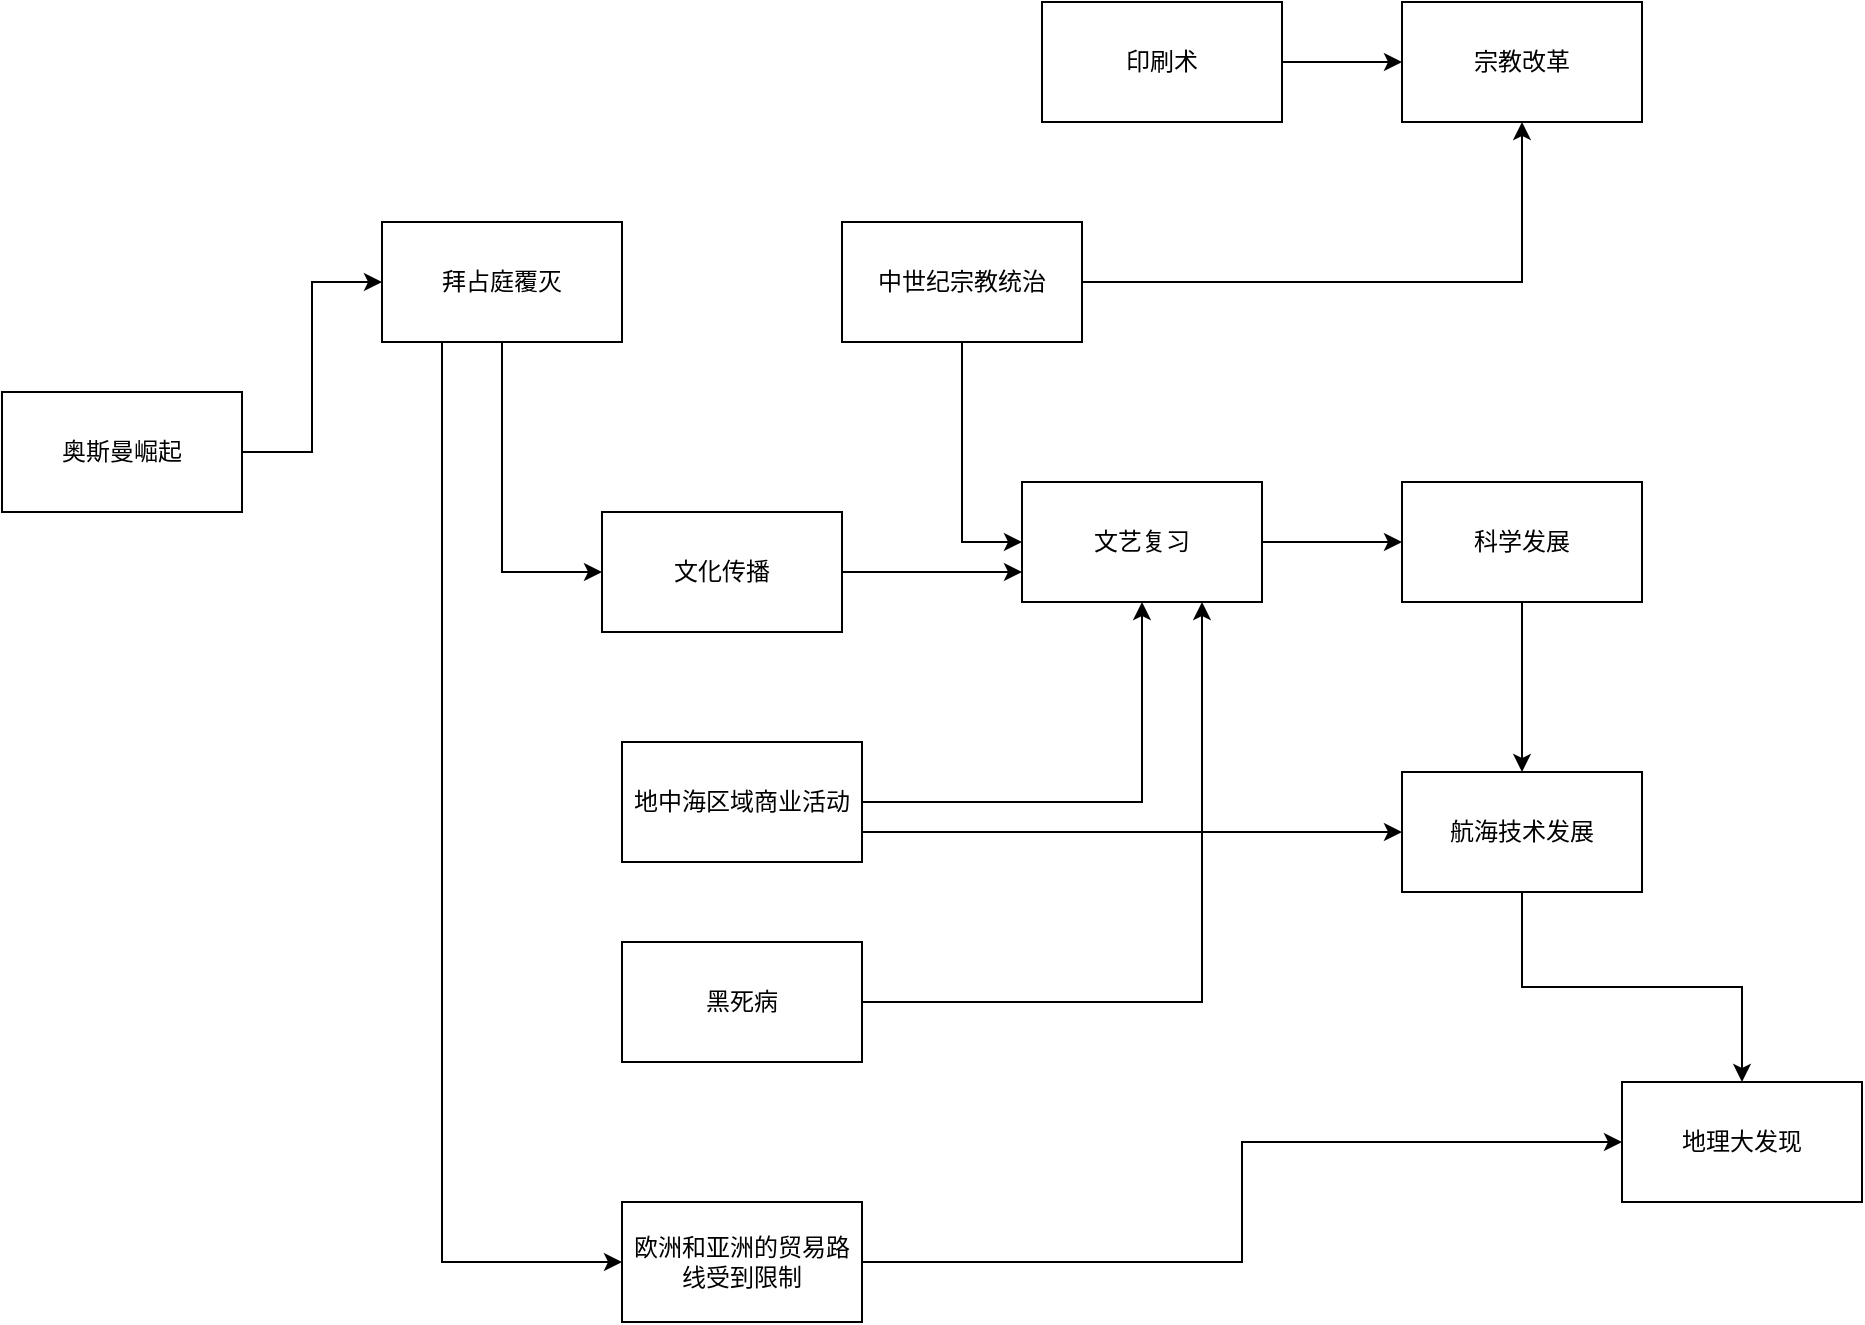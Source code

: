 <mxfile version="21.6.8" type="github">
  <diagram name="Page-1" id="SJ8YPq7MhVKhCTlzgT_y">
    <mxGraphModel dx="2698" dy="1008" grid="1" gridSize="10" guides="1" tooltips="1" connect="1" arrows="1" fold="1" page="1" pageScale="1" pageWidth="850" pageHeight="1100" math="0" shadow="0">
      <root>
        <mxCell id="0" />
        <mxCell id="1" parent="0" />
        <mxCell id="PvjCdeY7pSC6lOEJBARH-16" style="edgeStyle=orthogonalEdgeStyle;rounded=0;orthogonalLoop=1;jettySize=auto;html=1;" edge="1" parent="1" source="PvjCdeY7pSC6lOEJBARH-1" target="PvjCdeY7pSC6lOEJBARH-15">
          <mxGeometry relative="1" as="geometry" />
        </mxCell>
        <mxCell id="PvjCdeY7pSC6lOEJBARH-1" value="文艺复习" style="rounded=0;whiteSpace=wrap;html=1;" vertex="1" parent="1">
          <mxGeometry x="200" y="460" width="120" height="60" as="geometry" />
        </mxCell>
        <mxCell id="PvjCdeY7pSC6lOEJBARH-2" value="地理大发现" style="rounded=0;whiteSpace=wrap;html=1;" vertex="1" parent="1">
          <mxGeometry x="500" y="760" width="120" height="60" as="geometry" />
        </mxCell>
        <mxCell id="PvjCdeY7pSC6lOEJBARH-5" style="edgeStyle=orthogonalEdgeStyle;rounded=0;orthogonalLoop=1;jettySize=auto;html=1;entryX=0;entryY=0.5;entryDx=0;entryDy=0;" edge="1" parent="1" source="PvjCdeY7pSC6lOEJBARH-3" target="PvjCdeY7pSC6lOEJBARH-4">
          <mxGeometry relative="1" as="geometry" />
        </mxCell>
        <mxCell id="PvjCdeY7pSC6lOEJBARH-3" value="印刷术" style="rounded=0;whiteSpace=wrap;html=1;" vertex="1" parent="1">
          <mxGeometry x="210" y="220" width="120" height="60" as="geometry" />
        </mxCell>
        <mxCell id="PvjCdeY7pSC6lOEJBARH-4" value="宗教改革" style="rounded=0;whiteSpace=wrap;html=1;" vertex="1" parent="1">
          <mxGeometry x="390" y="220" width="120" height="60" as="geometry" />
        </mxCell>
        <mxCell id="PvjCdeY7pSC6lOEJBARH-7" style="edgeStyle=orthogonalEdgeStyle;rounded=0;orthogonalLoop=1;jettySize=auto;html=1;entryX=0;entryY=0.5;entryDx=0;entryDy=0;" edge="1" parent="1" source="PvjCdeY7pSC6lOEJBARH-6" target="PvjCdeY7pSC6lOEJBARH-1">
          <mxGeometry relative="1" as="geometry" />
        </mxCell>
        <mxCell id="PvjCdeY7pSC6lOEJBARH-12" style="edgeStyle=orthogonalEdgeStyle;rounded=0;orthogonalLoop=1;jettySize=auto;html=1;entryX=0.5;entryY=1;entryDx=0;entryDy=0;" edge="1" parent="1" source="PvjCdeY7pSC6lOEJBARH-6" target="PvjCdeY7pSC6lOEJBARH-4">
          <mxGeometry relative="1" as="geometry" />
        </mxCell>
        <mxCell id="PvjCdeY7pSC6lOEJBARH-6" value="中世纪宗教统治" style="rounded=0;whiteSpace=wrap;html=1;" vertex="1" parent="1">
          <mxGeometry x="110" y="330" width="120" height="60" as="geometry" />
        </mxCell>
        <mxCell id="PvjCdeY7pSC6lOEJBARH-10" style="edgeStyle=orthogonalEdgeStyle;rounded=0;orthogonalLoop=1;jettySize=auto;html=1;entryX=0;entryY=0.5;entryDx=0;entryDy=0;" edge="1" parent="1" source="PvjCdeY7pSC6lOEJBARH-8" target="PvjCdeY7pSC6lOEJBARH-9">
          <mxGeometry relative="1" as="geometry" />
        </mxCell>
        <mxCell id="PvjCdeY7pSC6lOEJBARH-22" style="edgeStyle=orthogonalEdgeStyle;rounded=0;orthogonalLoop=1;jettySize=auto;html=1;entryX=0;entryY=0.5;entryDx=0;entryDy=0;" edge="1" parent="1" source="PvjCdeY7pSC6lOEJBARH-8" target="PvjCdeY7pSC6lOEJBARH-21">
          <mxGeometry relative="1" as="geometry">
            <Array as="points">
              <mxPoint x="-90" y="850" />
            </Array>
          </mxGeometry>
        </mxCell>
        <mxCell id="PvjCdeY7pSC6lOEJBARH-8" value="拜占庭覆灭" style="rounded=0;whiteSpace=wrap;html=1;" vertex="1" parent="1">
          <mxGeometry x="-120" y="330" width="120" height="60" as="geometry" />
        </mxCell>
        <mxCell id="PvjCdeY7pSC6lOEJBARH-11" style="edgeStyle=orthogonalEdgeStyle;rounded=0;orthogonalLoop=1;jettySize=auto;html=1;entryX=0;entryY=0.75;entryDx=0;entryDy=0;" edge="1" parent="1" source="PvjCdeY7pSC6lOEJBARH-9" target="PvjCdeY7pSC6lOEJBARH-1">
          <mxGeometry relative="1" as="geometry" />
        </mxCell>
        <mxCell id="PvjCdeY7pSC6lOEJBARH-9" value="文化传播" style="rounded=0;whiteSpace=wrap;html=1;" vertex="1" parent="1">
          <mxGeometry x="-10" y="475" width="120" height="60" as="geometry" />
        </mxCell>
        <mxCell id="PvjCdeY7pSC6lOEJBARH-14" style="edgeStyle=orthogonalEdgeStyle;rounded=0;orthogonalLoop=1;jettySize=auto;html=1;entryX=0.5;entryY=1;entryDx=0;entryDy=0;" edge="1" parent="1" source="PvjCdeY7pSC6lOEJBARH-13" target="PvjCdeY7pSC6lOEJBARH-1">
          <mxGeometry relative="1" as="geometry" />
        </mxCell>
        <mxCell id="PvjCdeY7pSC6lOEJBARH-24" style="edgeStyle=orthogonalEdgeStyle;rounded=0;orthogonalLoop=1;jettySize=auto;html=1;exitX=1;exitY=0.75;exitDx=0;exitDy=0;" edge="1" parent="1" source="PvjCdeY7pSC6lOEJBARH-13" target="PvjCdeY7pSC6lOEJBARH-23">
          <mxGeometry relative="1" as="geometry" />
        </mxCell>
        <mxCell id="PvjCdeY7pSC6lOEJBARH-13" value="地中海区域商业活动" style="rounded=0;whiteSpace=wrap;html=1;" vertex="1" parent="1">
          <mxGeometry y="590" width="120" height="60" as="geometry" />
        </mxCell>
        <mxCell id="PvjCdeY7pSC6lOEJBARH-25" style="edgeStyle=orthogonalEdgeStyle;rounded=0;orthogonalLoop=1;jettySize=auto;html=1;entryX=0.5;entryY=0;entryDx=0;entryDy=0;" edge="1" parent="1" source="PvjCdeY7pSC6lOEJBARH-15" target="PvjCdeY7pSC6lOEJBARH-23">
          <mxGeometry relative="1" as="geometry" />
        </mxCell>
        <mxCell id="PvjCdeY7pSC6lOEJBARH-15" value="科学发展" style="rounded=0;whiteSpace=wrap;html=1;" vertex="1" parent="1">
          <mxGeometry x="390" y="460" width="120" height="60" as="geometry" />
        </mxCell>
        <mxCell id="PvjCdeY7pSC6lOEJBARH-18" style="edgeStyle=orthogonalEdgeStyle;rounded=0;orthogonalLoop=1;jettySize=auto;html=1;entryX=0.75;entryY=1;entryDx=0;entryDy=0;" edge="1" parent="1" source="PvjCdeY7pSC6lOEJBARH-17" target="PvjCdeY7pSC6lOEJBARH-1">
          <mxGeometry relative="1" as="geometry" />
        </mxCell>
        <mxCell id="PvjCdeY7pSC6lOEJBARH-17" value="黑死病" style="rounded=0;whiteSpace=wrap;html=1;" vertex="1" parent="1">
          <mxGeometry y="690" width="120" height="60" as="geometry" />
        </mxCell>
        <mxCell id="PvjCdeY7pSC6lOEJBARH-20" style="edgeStyle=orthogonalEdgeStyle;rounded=0;orthogonalLoop=1;jettySize=auto;html=1;entryX=0;entryY=0.5;entryDx=0;entryDy=0;" edge="1" parent="1" source="PvjCdeY7pSC6lOEJBARH-19" target="PvjCdeY7pSC6lOEJBARH-8">
          <mxGeometry relative="1" as="geometry" />
        </mxCell>
        <mxCell id="PvjCdeY7pSC6lOEJBARH-19" value="奥斯曼崛起" style="rounded=0;whiteSpace=wrap;html=1;" vertex="1" parent="1">
          <mxGeometry x="-310" y="415" width="120" height="60" as="geometry" />
        </mxCell>
        <mxCell id="PvjCdeY7pSC6lOEJBARH-27" style="edgeStyle=orthogonalEdgeStyle;rounded=0;orthogonalLoop=1;jettySize=auto;html=1;entryX=0;entryY=0.5;entryDx=0;entryDy=0;" edge="1" parent="1" source="PvjCdeY7pSC6lOEJBARH-21" target="PvjCdeY7pSC6lOEJBARH-2">
          <mxGeometry relative="1" as="geometry" />
        </mxCell>
        <mxCell id="PvjCdeY7pSC6lOEJBARH-21" value="欧洲和亚洲的贸易路线受到限制" style="rounded=0;whiteSpace=wrap;html=1;" vertex="1" parent="1">
          <mxGeometry y="820" width="120" height="60" as="geometry" />
        </mxCell>
        <mxCell id="PvjCdeY7pSC6lOEJBARH-26" style="edgeStyle=orthogonalEdgeStyle;rounded=0;orthogonalLoop=1;jettySize=auto;html=1;" edge="1" parent="1" source="PvjCdeY7pSC6lOEJBARH-23" target="PvjCdeY7pSC6lOEJBARH-2">
          <mxGeometry relative="1" as="geometry" />
        </mxCell>
        <mxCell id="PvjCdeY7pSC6lOEJBARH-23" value="航海技术发展" style="rounded=0;whiteSpace=wrap;html=1;" vertex="1" parent="1">
          <mxGeometry x="390" y="605" width="120" height="60" as="geometry" />
        </mxCell>
      </root>
    </mxGraphModel>
  </diagram>
</mxfile>
